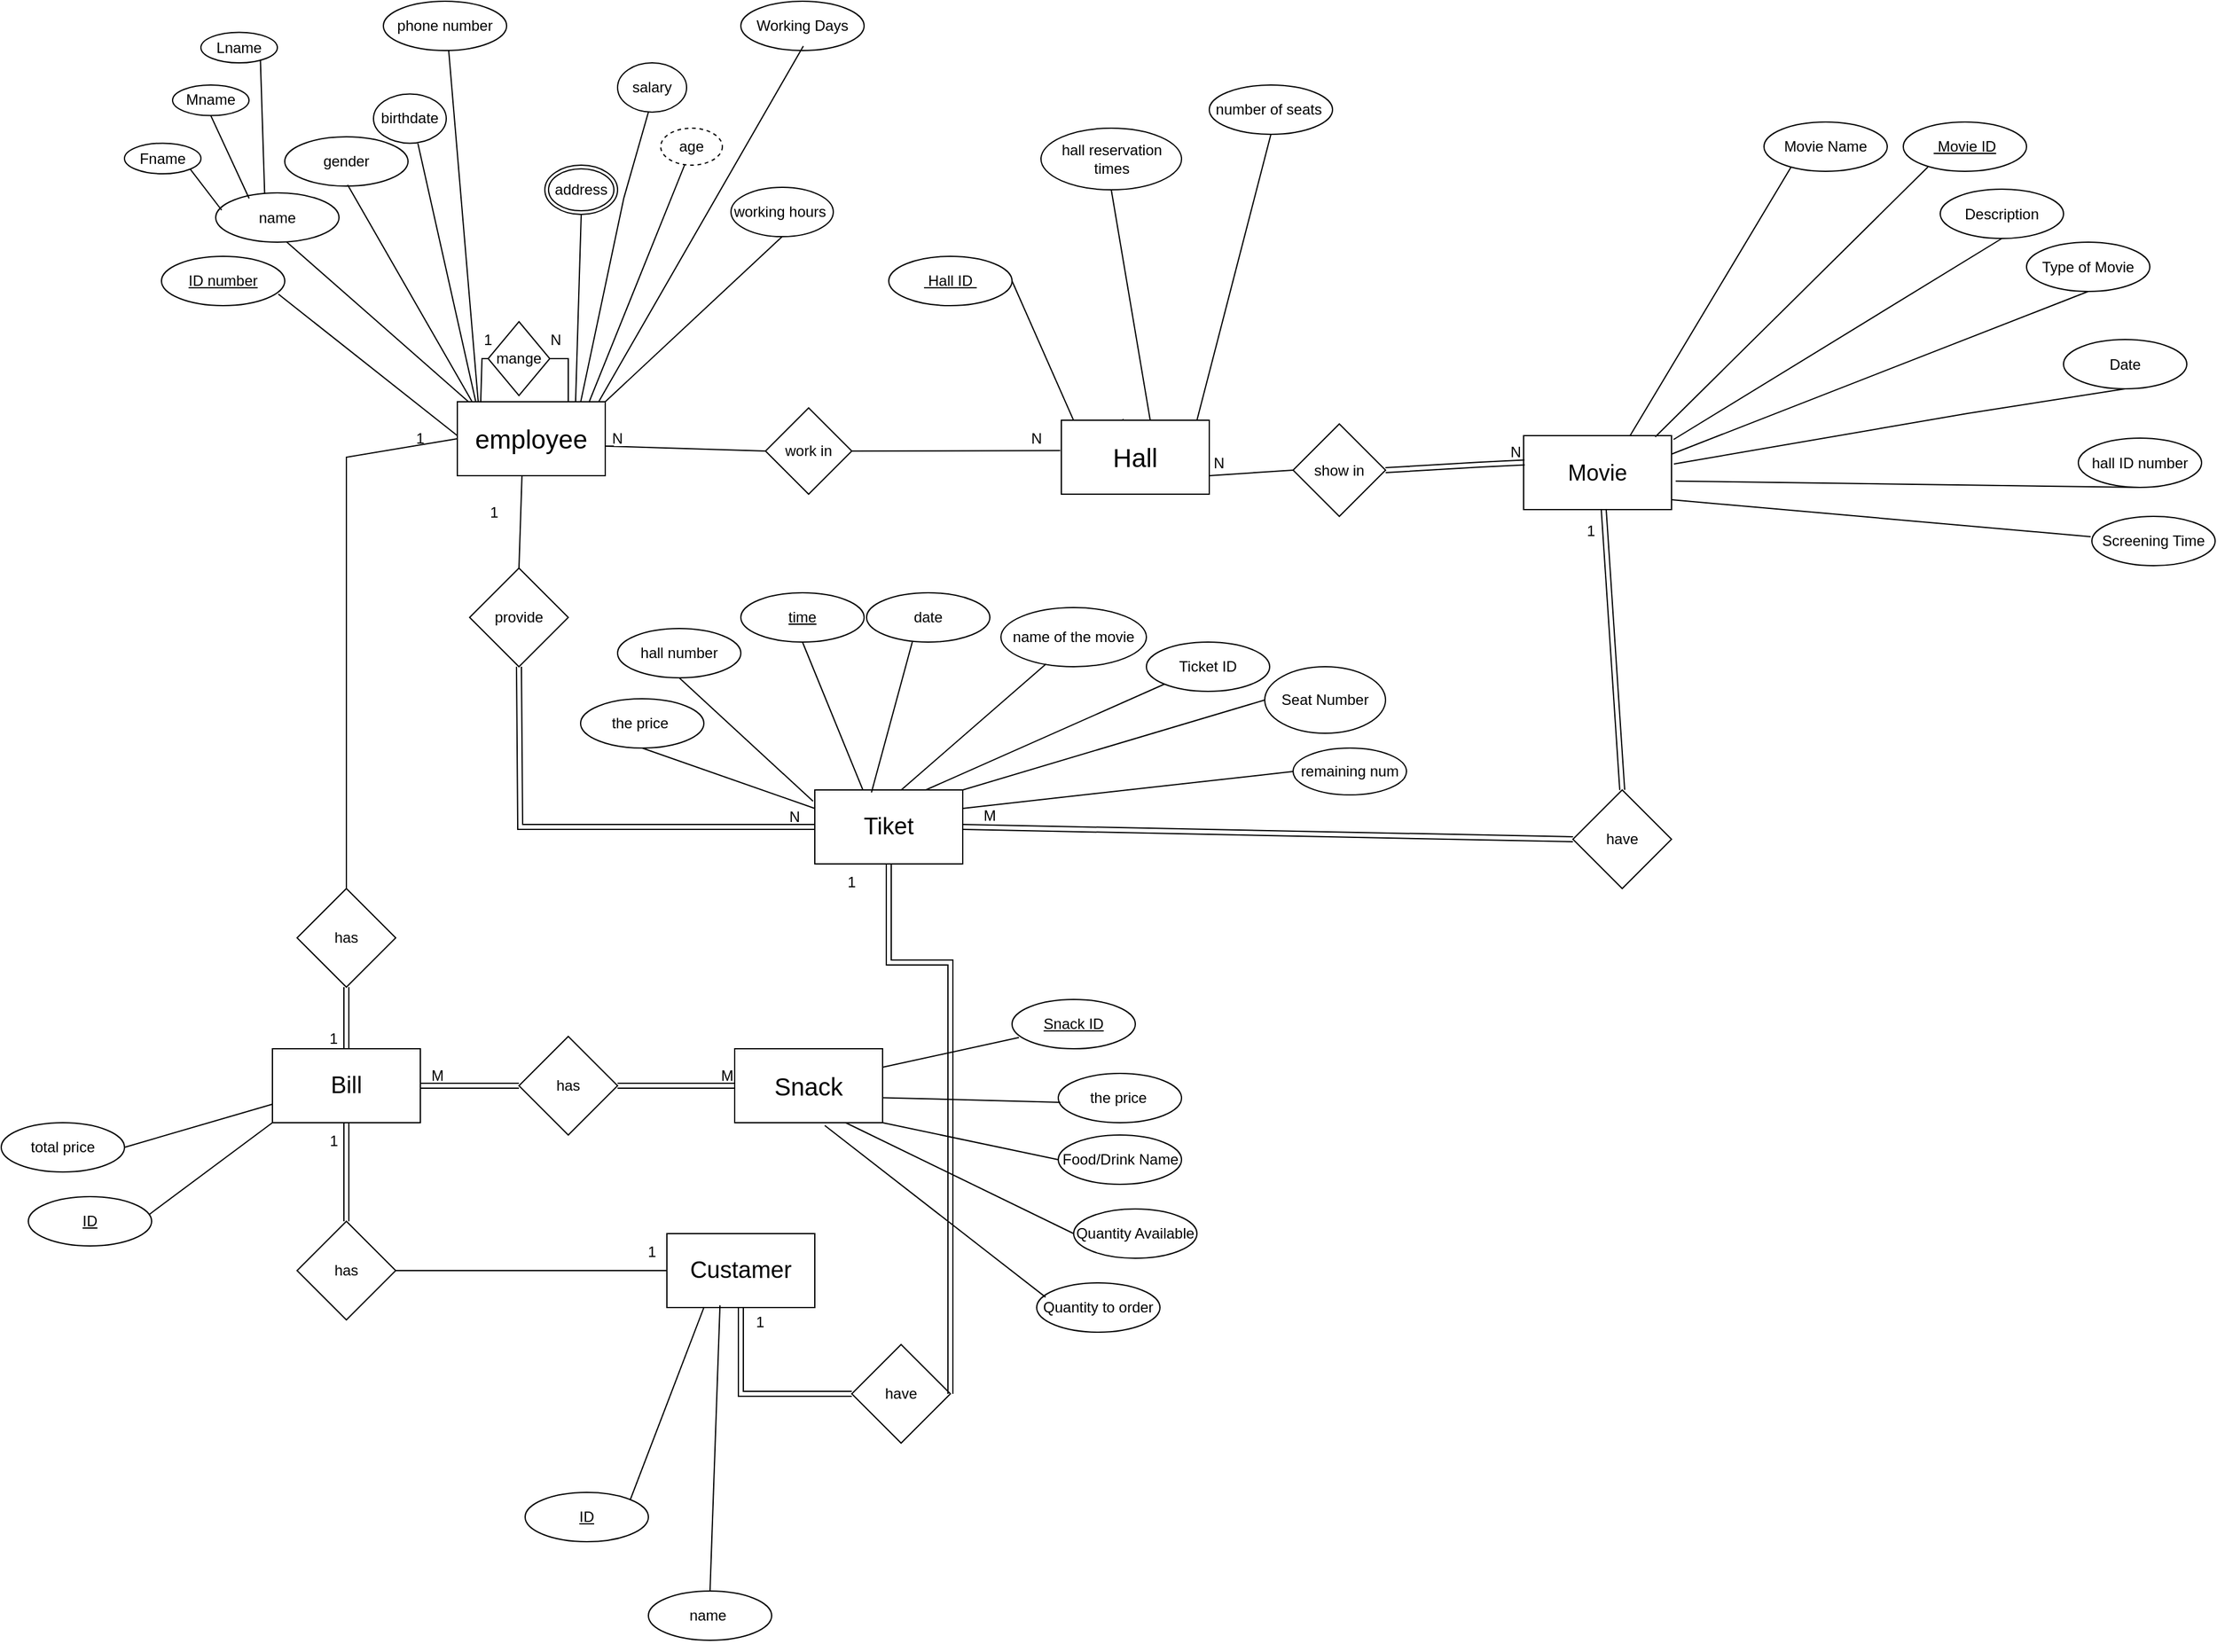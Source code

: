 <mxfile version="22.0.2" type="device">
  <diagram name="Page-1" id="v9x_MpV-WM9C7p4FaSG7">
    <mxGraphModel dx="1892" dy="2326" grid="1" gridSize="19" guides="1" tooltips="1" connect="1" arrows="1" fold="1" page="1" pageScale="1" pageWidth="850" pageHeight="1100" background="none" math="0" shadow="0">
      <root>
        <mxCell id="0" />
        <mxCell id="1" parent="0" />
        <mxCell id="gc7W7rfbWAbGyrdPeQ7P-2" value="employee" style="rounded=0;whiteSpace=wrap;html=1;fontStyle=0;fontSize=21;fontFamily=Helvetica;labelBackgroundColor=none;" parent="1" vertex="1">
          <mxGeometry x="120" y="215" width="120" height="60" as="geometry" />
        </mxCell>
        <mxCell id="gc7W7rfbWAbGyrdPeQ7P-4" value="&lt;font style=&quot;font-size: 19px;&quot;&gt;Tiket&lt;/font&gt;" style="rounded=0;whiteSpace=wrap;html=1;labelBackgroundColor=none;" parent="1" vertex="1">
          <mxGeometry x="410" y="530" width="120" height="60" as="geometry" />
        </mxCell>
        <mxCell id="gc7W7rfbWAbGyrdPeQ7P-5" value="Movie" style="rounded=0;whiteSpace=wrap;html=1;fontSize=18;labelBackgroundColor=none;" parent="1" vertex="1">
          <mxGeometry x="985" y="242.5" width="120" height="60" as="geometry" />
        </mxCell>
        <mxCell id="gc7W7rfbWAbGyrdPeQ7P-7" value="Bill" style="rounded=0;whiteSpace=wrap;html=1;fontSize=19;labelBackgroundColor=none;" parent="1" vertex="1">
          <mxGeometry x="-30" y="740" width="120" height="60" as="geometry" />
        </mxCell>
        <mxCell id="gc7W7rfbWAbGyrdPeQ7P-8" value="Snack" style="rounded=0;whiteSpace=wrap;html=1;fontSize=20;labelBackgroundColor=none;" parent="1" vertex="1">
          <mxGeometry x="345" y="740" width="120" height="60" as="geometry" />
        </mxCell>
        <mxCell id="gc7W7rfbWAbGyrdPeQ7P-9" value="Custamer" style="rounded=0;whiteSpace=wrap;html=1;fontSize=19;labelBackgroundColor=none;" parent="1" vertex="1">
          <mxGeometry x="290" y="890" width="120" height="60" as="geometry" />
        </mxCell>
        <mxCell id="gc7W7rfbWAbGyrdPeQ7P-10" value="mange" style="rhombus;whiteSpace=wrap;html=1;rounded=0;labelBackgroundColor=none;" parent="1" vertex="1">
          <mxGeometry x="145" y="150" width="50" height="60" as="geometry" />
        </mxCell>
        <mxCell id="gc7W7rfbWAbGyrdPeQ7P-11" value="work in" style="rhombus;whiteSpace=wrap;html=1;rounded=0;labelBackgroundColor=none;" parent="1" vertex="1">
          <mxGeometry x="370" y="220" width="70" height="70" as="geometry" />
        </mxCell>
        <mxCell id="gc7W7rfbWAbGyrdPeQ7P-12" value="show in" style="rhombus;whiteSpace=wrap;html=1;rounded=0;labelBackgroundColor=none;" parent="1" vertex="1">
          <mxGeometry x="798" y="233" width="75" height="75" as="geometry" />
        </mxCell>
        <mxCell id="gc7W7rfbWAbGyrdPeQ7P-13" value="have" style="rhombus;whiteSpace=wrap;html=1;rounded=0;labelBackgroundColor=none;" parent="1" vertex="1">
          <mxGeometry x="1025" y="530" width="80" height="80" as="geometry" />
        </mxCell>
        <mxCell id="gc7W7rfbWAbGyrdPeQ7P-14" value="has" style="rhombus;whiteSpace=wrap;html=1;rounded=0;labelBackgroundColor=none;" parent="1" vertex="1">
          <mxGeometry x="-10" y="610" width="80" height="80" as="geometry" />
        </mxCell>
        <mxCell id="gc7W7rfbWAbGyrdPeQ7P-15" value="provide" style="rhombus;whiteSpace=wrap;html=1;rounded=0;labelBackgroundColor=none;" parent="1" vertex="1">
          <mxGeometry x="130" y="350" width="80" height="80" as="geometry" />
        </mxCell>
        <mxCell id="gc7W7rfbWAbGyrdPeQ7P-16" value="has" style="rhombus;whiteSpace=wrap;html=1;rounded=0;labelBackgroundColor=none;" parent="1" vertex="1">
          <mxGeometry x="-10" y="880" width="80" height="80" as="geometry" />
        </mxCell>
        <mxCell id="gc7W7rfbWAbGyrdPeQ7P-17" value="has" style="rhombus;whiteSpace=wrap;html=1;rounded=0;labelBackgroundColor=none;" parent="1" vertex="1">
          <mxGeometry x="170" y="730" width="80" height="80" as="geometry" />
        </mxCell>
        <mxCell id="gc7W7rfbWAbGyrdPeQ7P-18" value="have" style="rhombus;whiteSpace=wrap;html=1;rounded=0;labelBackgroundColor=none;" parent="1" vertex="1">
          <mxGeometry x="440" y="980" width="80" height="80" as="geometry" />
        </mxCell>
        <mxCell id="gc7W7rfbWAbGyrdPeQ7P-29" value="" style="endArrow=none;html=1;rounded=0;entryX=-0.007;entryY=0.41;entryDx=0;entryDy=0;entryPerimeter=0;labelBackgroundColor=none;fontColor=default;exitX=1;exitY=0.5;exitDx=0;exitDy=0;" parent="1" source="gc7W7rfbWAbGyrdPeQ7P-11" target="gc7W7rfbWAbGyrdPeQ7P-3" edge="1">
          <mxGeometry relative="1" as="geometry">
            <mxPoint x="440" y="254.85" as="sourcePoint" />
            <mxPoint x="600" y="254.85" as="targetPoint" />
          </mxGeometry>
        </mxCell>
        <mxCell id="gc7W7rfbWAbGyrdPeQ7P-37" value="" style="endArrow=none;html=1;rounded=0;exitX=0.5;exitY=0;exitDx=0;exitDy=0;entryX=0.437;entryY=1;entryDx=0;entryDy=0;labelBackgroundColor=none;fontColor=default;entryPerimeter=0;" parent="1" source="gc7W7rfbWAbGyrdPeQ7P-15" target="gc7W7rfbWAbGyrdPeQ7P-2" edge="1">
          <mxGeometry relative="1" as="geometry">
            <mxPoint x="80" y="320" as="sourcePoint" />
            <mxPoint x="240" y="320" as="targetPoint" />
          </mxGeometry>
        </mxCell>
        <mxCell id="gc7W7rfbWAbGyrdPeQ7P-38" value="" style="endArrow=none;html=1;rounded=0;entryX=0.158;entryY=0.01;entryDx=0;entryDy=0;exitX=0;exitY=0.5;exitDx=0;exitDy=0;labelBackgroundColor=none;fontColor=default;entryPerimeter=0;" parent="1" source="gc7W7rfbWAbGyrdPeQ7P-10" target="gc7W7rfbWAbGyrdPeQ7P-2" edge="1">
          <mxGeometry relative="1" as="geometry">
            <mxPoint x="110" y="150" as="sourcePoint" />
            <mxPoint x="270" y="150" as="targetPoint" />
            <Array as="points">
              <mxPoint x="140" y="180" />
            </Array>
          </mxGeometry>
        </mxCell>
        <mxCell id="gc7W7rfbWAbGyrdPeQ7P-39" value="" style="endArrow=none;html=1;rounded=0;entryX=0.75;entryY=0;entryDx=0;entryDy=0;exitX=1;exitY=0.5;exitDx=0;exitDy=0;labelBackgroundColor=none;fontColor=default;" parent="1" source="gc7W7rfbWAbGyrdPeQ7P-10" target="gc7W7rfbWAbGyrdPeQ7P-2" edge="1">
          <mxGeometry relative="1" as="geometry">
            <mxPoint x="230" y="170" as="sourcePoint" />
            <mxPoint x="195" y="220" as="targetPoint" />
            <Array as="points">
              <mxPoint x="210" y="180" />
            </Array>
          </mxGeometry>
        </mxCell>
        <mxCell id="gc7W7rfbWAbGyrdPeQ7P-43" value="" style="endArrow=none;html=1;rounded=0;entryX=0;entryY=0.5;entryDx=0;entryDy=0;exitX=1;exitY=0.5;exitDx=0;exitDy=0;labelBackgroundColor=none;fontColor=default;" parent="1" source="gc7W7rfbWAbGyrdPeQ7P-16" target="gc7W7rfbWAbGyrdPeQ7P-9" edge="1">
          <mxGeometry relative="1" as="geometry">
            <mxPoint x="90" y="919.41" as="sourcePoint" />
            <mxPoint x="250" y="919.41" as="targetPoint" />
          </mxGeometry>
        </mxCell>
        <mxCell id="gc7W7rfbWAbGyrdPeQ7P-46" value="" style="endArrow=none;html=1;rounded=0;exitX=0.5;exitY=0;exitDx=0;exitDy=0;entryX=0;entryY=0.5;entryDx=0;entryDy=0;labelBackgroundColor=none;fontColor=default;" parent="1" source="gc7W7rfbWAbGyrdPeQ7P-14" target="gc7W7rfbWAbGyrdPeQ7P-2" edge="1">
          <mxGeometry relative="1" as="geometry">
            <mxPoint x="-60" y="490" as="sourcePoint" />
            <mxPoint x="30" y="250" as="targetPoint" />
            <Array as="points">
              <mxPoint x="30" y="260" />
            </Array>
          </mxGeometry>
        </mxCell>
        <mxCell id="gc7W7rfbWAbGyrdPeQ7P-50" value="" style="endArrow=none;html=1;rounded=0;entryX=0;entryY=0.5;entryDx=0;entryDy=0;labelBackgroundColor=none;fontColor=default;" parent="1" target="gc7W7rfbWAbGyrdPeQ7P-11" edge="1">
          <mxGeometry relative="1" as="geometry">
            <mxPoint x="247" y="251" as="sourcePoint" />
            <mxPoint x="370.0" y="259" as="targetPoint" />
            <Array as="points">
              <mxPoint x="240" y="251" />
            </Array>
          </mxGeometry>
        </mxCell>
        <mxCell id="gc7W7rfbWAbGyrdPeQ7P-51" value="" style="shape=link;html=1;rounded=0;entryX=0;entryY=0.5;entryDx=0;entryDy=0;exitX=0.5;exitY=1;exitDx=0;exitDy=0;labelBackgroundColor=none;fontColor=default;" parent="1" source="gc7W7rfbWAbGyrdPeQ7P-15" target="gc7W7rfbWAbGyrdPeQ7P-4" edge="1">
          <mxGeometry relative="1" as="geometry">
            <mxPoint x="90" y="480" as="sourcePoint" />
            <mxPoint x="250" y="480" as="targetPoint" />
            <Array as="points">
              <mxPoint x="171" y="560" />
            </Array>
          </mxGeometry>
        </mxCell>
        <mxCell id="gc7W7rfbWAbGyrdPeQ7P-52" value="N" style="resizable=0;html=1;whiteSpace=wrap;align=right;verticalAlign=bottom;labelBackgroundColor=none;" parent="gc7W7rfbWAbGyrdPeQ7P-51" connectable="0" vertex="1">
          <mxGeometry x="1" relative="1" as="geometry">
            <mxPoint x="-10" as="offset" />
          </mxGeometry>
        </mxCell>
        <mxCell id="gc7W7rfbWAbGyrdPeQ7P-53" value="" style="shape=link;html=1;rounded=0;exitX=1;exitY=0.5;exitDx=0;exitDy=0;entryX=0;entryY=0.5;entryDx=0;entryDy=0;labelBackgroundColor=none;fontColor=default;" parent="1" source="gc7W7rfbWAbGyrdPeQ7P-4" target="gc7W7rfbWAbGyrdPeQ7P-13" edge="1">
          <mxGeometry relative="1" as="geometry">
            <mxPoint x="230" y="550" as="sourcePoint" />
            <mxPoint x="390" y="550" as="targetPoint" />
          </mxGeometry>
        </mxCell>
        <mxCell id="gc7W7rfbWAbGyrdPeQ7P-54" value="M" style="resizable=0;html=1;whiteSpace=wrap;align=right;verticalAlign=bottom;labelBackgroundColor=none;" parent="gc7W7rfbWAbGyrdPeQ7P-53" connectable="0" vertex="1">
          <mxGeometry x="1" relative="1" as="geometry">
            <mxPoint x="-466" y="-10" as="offset" />
          </mxGeometry>
        </mxCell>
        <mxCell id="gc7W7rfbWAbGyrdPeQ7P-55" value="" style="shape=link;html=1;rounded=0;entryX=0.5;entryY=1;entryDx=0;entryDy=0;exitX=0.5;exitY=0;exitDx=0;exitDy=0;labelBackgroundColor=none;fontColor=default;" parent="1" source="gc7W7rfbWAbGyrdPeQ7P-13" edge="1">
          <mxGeometry relative="1" as="geometry">
            <mxPoint x="1070" y="530" as="sourcePoint" />
            <mxPoint x="1050" y="302.5" as="targetPoint" />
          </mxGeometry>
        </mxCell>
        <mxCell id="gc7W7rfbWAbGyrdPeQ7P-56" value="1" style="resizable=0;html=1;whiteSpace=wrap;align=right;verticalAlign=bottom;labelBackgroundColor=none;" parent="gc7W7rfbWAbGyrdPeQ7P-55" connectable="0" vertex="1">
          <mxGeometry x="1" relative="1" as="geometry">
            <mxPoint x="-5" y="26" as="offset" />
          </mxGeometry>
        </mxCell>
        <mxCell id="gc7W7rfbWAbGyrdPeQ7P-57" value="" style="shape=link;html=1;rounded=0;exitX=1;exitY=0.5;exitDx=0;exitDy=0;entryX=0.007;entryY=0.363;entryDx=0;entryDy=0;labelBackgroundColor=none;fontColor=default;entryPerimeter=0;" parent="1" source="gc7W7rfbWAbGyrdPeQ7P-12" target="gc7W7rfbWAbGyrdPeQ7P-5" edge="1">
          <mxGeometry relative="1" as="geometry">
            <mxPoint x="795" y="264.5" as="sourcePoint" />
            <mxPoint x="955" y="264.5" as="targetPoint" />
            <Array as="points">
              <mxPoint x="950" y="266" />
            </Array>
          </mxGeometry>
        </mxCell>
        <mxCell id="gc7W7rfbWAbGyrdPeQ7P-58" value="N" style="resizable=0;html=1;whiteSpace=wrap;align=right;verticalAlign=bottom;labelBackgroundColor=none;" parent="gc7W7rfbWAbGyrdPeQ7P-57" connectable="0" vertex="1">
          <mxGeometry x="1" relative="1" as="geometry">
            <mxPoint x="-1" as="offset" />
          </mxGeometry>
        </mxCell>
        <mxCell id="gc7W7rfbWAbGyrdPeQ7P-59" value="" style="shape=link;html=1;rounded=0;exitX=1;exitY=0.5;exitDx=0;exitDy=0;entryX=0.5;entryY=1;entryDx=0;entryDy=0;labelBackgroundColor=none;fontColor=default;" parent="1" source="gc7W7rfbWAbGyrdPeQ7P-18" target="gc7W7rfbWAbGyrdPeQ7P-4" edge="1">
          <mxGeometry relative="1" as="geometry">
            <mxPoint x="547.5" y="750" as="sourcePoint" />
            <mxPoint x="707.5" y="750" as="targetPoint" />
            <Array as="points">
              <mxPoint x="520" y="670" />
              <mxPoint x="470" y="670" />
            </Array>
          </mxGeometry>
        </mxCell>
        <mxCell id="gc7W7rfbWAbGyrdPeQ7P-61" value="" style="shape=link;html=1;rounded=0;entryX=0;entryY=0.5;entryDx=0;entryDy=0;exitX=0.5;exitY=1;exitDx=0;exitDy=0;labelBackgroundColor=none;fontColor=default;" parent="1" source="gc7W7rfbWAbGyrdPeQ7P-9" target="gc7W7rfbWAbGyrdPeQ7P-18" edge="1">
          <mxGeometry relative="1" as="geometry">
            <mxPoint x="280" y="1030" as="sourcePoint" />
            <mxPoint x="440" y="1030" as="targetPoint" />
            <Array as="points">
              <mxPoint x="350" y="1020" />
            </Array>
          </mxGeometry>
        </mxCell>
        <mxCell id="gc7W7rfbWAbGyrdPeQ7P-62" value="1" style="resizable=0;html=1;whiteSpace=wrap;align=right;verticalAlign=bottom;labelBackgroundColor=none;" parent="gc7W7rfbWAbGyrdPeQ7P-61" connectable="0" vertex="1">
          <mxGeometry x="1" relative="1" as="geometry">
            <mxPoint x="-70" y="-50" as="offset" />
          </mxGeometry>
        </mxCell>
        <mxCell id="gc7W7rfbWAbGyrdPeQ7P-63" value="" style="shape=link;html=1;rounded=0;exitX=0.5;exitY=0;exitDx=0;exitDy=0;entryX=0.5;entryY=1;entryDx=0;entryDy=0;labelBackgroundColor=none;fontColor=default;" parent="1" source="gc7W7rfbWAbGyrdPeQ7P-16" target="gc7W7rfbWAbGyrdPeQ7P-7" edge="1">
          <mxGeometry relative="1" as="geometry">
            <mxPoint x="-50" y="840" as="sourcePoint" />
            <mxPoint x="110" y="840" as="targetPoint" />
          </mxGeometry>
        </mxCell>
        <mxCell id="gc7W7rfbWAbGyrdPeQ7P-69" value="" style="shape=link;html=1;rounded=0;entryX=0.5;entryY=0;entryDx=0;entryDy=0;exitX=0.5;exitY=1;exitDx=0;exitDy=0;labelBackgroundColor=none;fontColor=default;" parent="1" source="gc7W7rfbWAbGyrdPeQ7P-14" target="gc7W7rfbWAbGyrdPeQ7P-7" edge="1">
          <mxGeometry relative="1" as="geometry">
            <mxPoint x="-170" y="740" as="sourcePoint" />
            <mxPoint x="-10" y="740" as="targetPoint" />
          </mxGeometry>
        </mxCell>
        <mxCell id="gc7W7rfbWAbGyrdPeQ7P-70" value="1" style="resizable=0;html=1;whiteSpace=wrap;align=right;verticalAlign=bottom;labelBackgroundColor=none;" parent="gc7W7rfbWAbGyrdPeQ7P-69" connectable="0" vertex="1">
          <mxGeometry x="1" relative="1" as="geometry">
            <mxPoint x="-6" as="offset" />
          </mxGeometry>
        </mxCell>
        <mxCell id="gc7W7rfbWAbGyrdPeQ7P-71" value="" style="shape=link;html=1;rounded=0;entryX=0;entryY=0.5;entryDx=0;entryDy=0;exitX=1;exitY=0.5;exitDx=0;exitDy=0;labelBackgroundColor=none;fontColor=default;" parent="1" source="gc7W7rfbWAbGyrdPeQ7P-17" target="gc7W7rfbWAbGyrdPeQ7P-8" edge="1">
          <mxGeometry relative="1" as="geometry">
            <mxPoint x="185" y="769.5" as="sourcePoint" />
            <mxPoint x="345" y="769.5" as="targetPoint" />
          </mxGeometry>
        </mxCell>
        <mxCell id="gc7W7rfbWAbGyrdPeQ7P-72" value="M" style="resizable=0;html=1;whiteSpace=wrap;align=right;verticalAlign=bottom;labelBackgroundColor=none;" parent="gc7W7rfbWAbGyrdPeQ7P-71" connectable="0" vertex="1">
          <mxGeometry x="1" relative="1" as="geometry" />
        </mxCell>
        <mxCell id="gc7W7rfbWAbGyrdPeQ7P-73" value="" style="shape=link;html=1;rounded=0;exitX=1;exitY=0.5;exitDx=0;exitDy=0;entryX=0;entryY=0.5;entryDx=0;entryDy=0;labelBackgroundColor=none;fontColor=default;" parent="1" source="gc7W7rfbWAbGyrdPeQ7P-7" target="gc7W7rfbWAbGyrdPeQ7P-17" edge="1">
          <mxGeometry relative="1" as="geometry">
            <mxPoint x="50" y="790.5" as="sourcePoint" />
            <mxPoint x="210" y="790" as="targetPoint" />
          </mxGeometry>
        </mxCell>
        <mxCell id="gc7W7rfbWAbGyrdPeQ7P-74" value="M" style="resizable=0;html=1;whiteSpace=wrap;align=right;verticalAlign=bottom;labelBackgroundColor=none;" parent="gc7W7rfbWAbGyrdPeQ7P-73" connectable="0" vertex="1">
          <mxGeometry x="1" relative="1" as="geometry">
            <mxPoint x="-60" as="offset" />
          </mxGeometry>
        </mxCell>
        <mxCell id="gc7W7rfbWAbGyrdPeQ7P-75" value="1" style="text;html=1;strokeColor=none;fillColor=none;align=center;verticalAlign=middle;whiteSpace=wrap;rounded=0;labelBackgroundColor=none;" parent="1" vertex="1">
          <mxGeometry x="115" y="150" width="60" height="30" as="geometry" />
        </mxCell>
        <mxCell id="gc7W7rfbWAbGyrdPeQ7P-76" value="N" style="text;html=1;strokeColor=none;fillColor=none;align=center;verticalAlign=middle;whiteSpace=wrap;rounded=0;labelBackgroundColor=none;" parent="1" vertex="1">
          <mxGeometry x="170" y="150" width="60" height="30" as="geometry" />
        </mxCell>
        <mxCell id="gc7W7rfbWAbGyrdPeQ7P-78" value="N" style="text;html=1;strokeColor=none;fillColor=none;align=center;verticalAlign=middle;whiteSpace=wrap;rounded=0;labelBackgroundColor=none;" parent="1" vertex="1">
          <mxGeometry x="220" y="230" width="60" height="30" as="geometry" />
        </mxCell>
        <mxCell id="gc7W7rfbWAbGyrdPeQ7P-80" value="N" style="text;html=1;strokeColor=none;fillColor=none;align=center;verticalAlign=middle;whiteSpace=wrap;rounded=0;labelBackgroundColor=none;" parent="1" vertex="1">
          <mxGeometry x="560" y="230" width="60" height="30" as="geometry" />
        </mxCell>
        <mxCell id="gc7W7rfbWAbGyrdPeQ7P-82" value="N" style="text;html=1;strokeColor=none;fillColor=none;align=center;verticalAlign=middle;whiteSpace=wrap;rounded=0;labelBackgroundColor=none;" parent="1" vertex="1">
          <mxGeometry x="707.5" y="249.5" width="60" height="30" as="geometry" />
        </mxCell>
        <mxCell id="gc7W7rfbWAbGyrdPeQ7P-84" value="1" style="text;html=1;strokeColor=none;fillColor=none;align=center;verticalAlign=middle;whiteSpace=wrap;rounded=0;labelBackgroundColor=none;" parent="1" vertex="1">
          <mxGeometry x="120" y="290" width="60" height="30" as="geometry" />
        </mxCell>
        <mxCell id="gc7W7rfbWAbGyrdPeQ7P-85" value="1" style="text;html=1;strokeColor=none;fillColor=none;align=center;verticalAlign=middle;whiteSpace=wrap;rounded=0;labelBackgroundColor=none;" parent="1" vertex="1">
          <mxGeometry x="410" y="590" width="60" height="30" as="geometry" />
        </mxCell>
        <mxCell id="gc7W7rfbWAbGyrdPeQ7P-86" value="1" style="text;html=1;strokeColor=none;fillColor=none;align=center;verticalAlign=middle;whiteSpace=wrap;rounded=0;labelBackgroundColor=none;" parent="1" vertex="1">
          <mxGeometry x="60" y="230" width="60" height="30" as="geometry" />
        </mxCell>
        <mxCell id="gc7W7rfbWAbGyrdPeQ7P-87" value="1" style="text;html=1;strokeColor=none;fillColor=none;align=center;verticalAlign=middle;whiteSpace=wrap;rounded=0;labelBackgroundColor=none;" parent="1" vertex="1">
          <mxGeometry x="-10" y="800" width="60" height="30" as="geometry" />
        </mxCell>
        <mxCell id="gc7W7rfbWAbGyrdPeQ7P-88" value="1" style="text;html=1;strokeColor=none;fillColor=none;align=center;verticalAlign=middle;whiteSpace=wrap;rounded=0;labelBackgroundColor=none;" parent="1" vertex="1">
          <mxGeometry x="248" y="890" width="60" height="30" as="geometry" />
        </mxCell>
        <mxCell id="gc7W7rfbWAbGyrdPeQ7P-95" value="number of seats&amp;nbsp;" style="ellipse;whiteSpace=wrap;html=1;align=center;labelBackgroundColor=none;" parent="1" vertex="1">
          <mxGeometry x="730" y="-42" width="100" height="40" as="geometry" />
        </mxCell>
        <mxCell id="gc7W7rfbWAbGyrdPeQ7P-96" value="" style="endArrow=none;html=1;exitX=0.5;exitY=1;exitDx=0;exitDy=0;entryX=0.4;entryY=-0.025;entryDx=0;entryDy=0;entryPerimeter=0;rounded=0;labelBackgroundColor=none;fontColor=default;" parent="1" source="gc7W7rfbWAbGyrdPeQ7P-3" edge="1">
          <mxGeometry relative="1" as="geometry">
            <mxPoint x="481" y="186" as="sourcePoint" />
            <mxPoint x="660" y="229.0" as="targetPoint" />
          </mxGeometry>
        </mxCell>
        <mxCell id="gc7W7rfbWAbGyrdPeQ7P-97" value="hall reservation times" style="ellipse;whiteSpace=wrap;html=1;align=center;labelBackgroundColor=none;" parent="1" vertex="1">
          <mxGeometry x="593.5" y="-7" width="114" height="50" as="geometry" />
        </mxCell>
        <mxCell id="gc7W7rfbWAbGyrdPeQ7P-98" value="" style="endArrow=none;html=1;entryX=0.604;entryY=0.038;entryDx=0;entryDy=0;exitX=0.5;exitY=1;exitDx=0;exitDy=0;rounded=0;entryPerimeter=0;labelBackgroundColor=none;fontColor=default;" parent="1" source="gc7W7rfbWAbGyrdPeQ7P-97" target="gc7W7rfbWAbGyrdPeQ7P-3" edge="1">
          <mxGeometry relative="1" as="geometry">
            <mxPoint x="396" y="243" as="sourcePoint" />
            <mxPoint x="645" y="230" as="targetPoint" />
          </mxGeometry>
        </mxCell>
        <mxCell id="gc7W7rfbWAbGyrdPeQ7P-103" value="&amp;nbsp;Hall ID&amp;nbsp;" style="ellipse;whiteSpace=wrap;html=1;align=center;fontStyle=4;labelBackgroundColor=none;" parent="1" vertex="1">
          <mxGeometry x="470" y="97" width="100" height="40" as="geometry" />
        </mxCell>
        <mxCell id="gc7W7rfbWAbGyrdPeQ7P-104" value="" style="endArrow=none;html=1;exitX=1;exitY=0.5;exitDx=0;exitDy=0;rounded=0;entryX=0.083;entryY=0.003;entryDx=0;entryDy=0;entryPerimeter=0;labelBackgroundColor=none;fontColor=default;" parent="1" source="gc7W7rfbWAbGyrdPeQ7P-103" target="gc7W7rfbWAbGyrdPeQ7P-3" edge="1">
          <mxGeometry relative="1" as="geometry">
            <mxPoint x="526" y="13.0" as="sourcePoint" />
            <mxPoint x="620" y="250" as="targetPoint" />
          </mxGeometry>
        </mxCell>
        <mxCell id="gc7W7rfbWAbGyrdPeQ7P-105" value="" style="endArrow=none;html=1;exitX=0.5;exitY=1;exitDx=0;exitDy=0;rounded=0;labelBackgroundColor=none;fontColor=default;" parent="1" source="gc7W7rfbWAbGyrdPeQ7P-95" edge="1">
          <mxGeometry relative="1" as="geometry">
            <mxPoint x="644" y="8" as="sourcePoint" />
            <mxPoint x="720" y="230" as="targetPoint" />
          </mxGeometry>
        </mxCell>
        <mxCell id="gc7W7rfbWAbGyrdPeQ7P-3" value="Hall" style="rounded=0;whiteSpace=wrap;html=1;fontSize=21;labelBackgroundColor=none;" parent="1" vertex="1">
          <mxGeometry x="610" y="230" width="120" height="60" as="geometry" />
        </mxCell>
        <mxCell id="gc7W7rfbWAbGyrdPeQ7P-107" value="birthdate" style="ellipse;whiteSpace=wrap;html=1;align=center;labelBackgroundColor=none;" parent="1" vertex="1">
          <mxGeometry x="52" y="-34.8" width="59" height="40" as="geometry" />
        </mxCell>
        <mxCell id="gc7W7rfbWAbGyrdPeQ7P-108" value="" style="endArrow=none;html=1;entryX=0.474;entryY=-0.023;entryDx=0;entryDy=0;exitX=0.61;exitY=1.003;exitDx=0;exitDy=0;rounded=0;entryPerimeter=0;labelBackgroundColor=none;fontColor=default;exitPerimeter=0;" parent="1" source="gc7W7rfbWAbGyrdPeQ7P-107" edge="1">
          <mxGeometry relative="1" as="geometry">
            <mxPoint x="103" y="-1" as="sourcePoint" />
            <mxPoint x="134.88" y="214.62" as="targetPoint" />
          </mxGeometry>
        </mxCell>
        <mxCell id="gc7W7rfbWAbGyrdPeQ7P-110" value="" style="endArrow=none;html=1;entryX=0.723;entryY=0.043;entryDx=0;entryDy=0;exitX=0.339;exitY=0.975;exitDx=0;exitDy=0;rounded=0;entryPerimeter=0;exitPerimeter=0;labelBackgroundColor=none;fontColor=default;" parent="1" edge="1">
          <mxGeometry relative="1" as="geometry">
            <mxPoint x="305.425" y="20.25" as="sourcePoint" />
            <mxPoint x="226.76" y="215.58" as="targetPoint" />
          </mxGeometry>
        </mxCell>
        <mxCell id="gc7W7rfbWAbGyrdPeQ7P-111" value="gender" style="ellipse;whiteSpace=wrap;html=1;align=center;labelBackgroundColor=none;" parent="1" vertex="1">
          <mxGeometry x="-20" width="100" height="40" as="geometry" />
        </mxCell>
        <mxCell id="gc7W7rfbWAbGyrdPeQ7P-112" value="" style="endArrow=none;html=1;exitX=0.5;exitY=1;exitDx=0;exitDy=0;entryX=0.351;entryY=-0.013;entryDx=0;entryDy=0;entryPerimeter=0;rounded=0;labelBackgroundColor=none;fontColor=default;" parent="1" edge="1">
          <mxGeometry relative="1" as="geometry">
            <mxPoint x="31" y="39" as="sourcePoint" />
            <mxPoint x="132.12" y="215.22" as="targetPoint" />
          </mxGeometry>
        </mxCell>
        <mxCell id="gc7W7rfbWAbGyrdPeQ7P-113" value="name" style="ellipse;whiteSpace=wrap;html=1;align=center;labelBackgroundColor=none;" parent="1" vertex="1">
          <mxGeometry x="-76" y="45.5" width="100" height="40" as="geometry" />
        </mxCell>
        <mxCell id="gc7W7rfbWAbGyrdPeQ7P-114" value="" style="endArrow=none;html=1;entryX=0.185;entryY=0.018;entryDx=0;entryDy=0;exitX=0.576;exitY=0.996;exitDx=0;exitDy=0;rounded=0;entryPerimeter=0;labelBackgroundColor=none;fontColor=default;exitPerimeter=0;" parent="1" source="gc7W7rfbWAbGyrdPeQ7P-113" edge="1">
          <mxGeometry relative="1" as="geometry">
            <mxPoint x="-12" y="89" as="sourcePoint" />
            <mxPoint x="129.2" y="215.08" as="targetPoint" />
          </mxGeometry>
        </mxCell>
        <mxCell id="gc7W7rfbWAbGyrdPeQ7P-115" value="salary" style="ellipse;whiteSpace=wrap;html=1;align=center;labelBackgroundColor=none;" parent="1" vertex="1">
          <mxGeometry x="250" y="-60" width="56" height="40" as="geometry" />
        </mxCell>
        <mxCell id="gc7W7rfbWAbGyrdPeQ7P-116" value="" style="endArrow=none;html=1;entryX=0.626;entryY=-0.001;entryDx=0;entryDy=0;exitX=0.5;exitY=1;exitDx=0;exitDy=0;entryPerimeter=0;rounded=0;labelBackgroundColor=none;fontColor=default;" parent="1" edge="1">
          <mxGeometry relative="1" as="geometry">
            <mxPoint x="275" y="-20" as="sourcePoint" />
            <mxPoint x="220.12" y="214.94" as="targetPoint" />
            <Array as="points">
              <mxPoint x="255" y="50" />
            </Array>
          </mxGeometry>
        </mxCell>
        <mxCell id="gc7W7rfbWAbGyrdPeQ7P-117" value="working hours&amp;nbsp;" style="ellipse;whiteSpace=wrap;html=1;align=center;labelBackgroundColor=none;" parent="1" vertex="1">
          <mxGeometry x="342" y="41" width="83" height="40" as="geometry" />
        </mxCell>
        <mxCell id="gc7W7rfbWAbGyrdPeQ7P-118" value="" style="endArrow=none;html=1;exitX=0.5;exitY=1;exitDx=0;exitDy=0;entryX=1;entryY=0;entryDx=0;entryDy=0;rounded=0;labelBackgroundColor=none;fontColor=default;" parent="1" source="gc7W7rfbWAbGyrdPeQ7P-117" target="gc7W7rfbWAbGyrdPeQ7P-2" edge="1">
          <mxGeometry relative="1" as="geometry">
            <mxPoint x="90" y="301" as="sourcePoint" />
            <mxPoint x="210.6" y="241.1" as="targetPoint" />
          </mxGeometry>
        </mxCell>
        <mxCell id="gc7W7rfbWAbGyrdPeQ7P-119" value="ID number" style="ellipse;whiteSpace=wrap;html=1;align=center;fontStyle=4;labelBackgroundColor=none;" parent="1" vertex="1">
          <mxGeometry x="-120" y="97" width="100" height="40" as="geometry" />
        </mxCell>
        <mxCell id="gc7W7rfbWAbGyrdPeQ7P-120" value="" style="endArrow=none;html=1;exitX=0.938;exitY=0.766;exitDx=0;exitDy=0;rounded=0;entryX=1;entryY=0.75;entryDx=0;entryDy=0;exitPerimeter=0;labelBackgroundColor=none;fontColor=default;" parent="1" edge="1">
          <mxGeometry relative="1" as="geometry">
            <mxPoint x="-25.2" y="127.64" as="sourcePoint" />
            <mxPoint x="120" y="242.5" as="targetPoint" />
          </mxGeometry>
        </mxCell>
        <mxCell id="gc7W7rfbWAbGyrdPeQ7P-123" value="" style="endArrow=none;html=1;entryX=0.718;entryY=0.007;entryDx=0;entryDy=0;exitX=0.5;exitY=1;exitDx=0;exitDy=0;rounded=0;entryPerimeter=0;labelBackgroundColor=none;fontColor=default;" parent="1" target="gc7W7rfbWAbGyrdPeQ7P-5" edge="1">
          <mxGeometry relative="1" as="geometry">
            <mxPoint x="1205" y="19.5" as="sourcePoint" />
            <mxPoint x="1065" y="244.5" as="targetPoint" />
          </mxGeometry>
        </mxCell>
        <mxCell id="gc7W7rfbWAbGyrdPeQ7P-124" value="Description" style="ellipse;whiteSpace=wrap;html=1;align=center;labelBackgroundColor=none;" parent="1" vertex="1">
          <mxGeometry x="1323" y="42.5" width="100" height="40" as="geometry" />
        </mxCell>
        <mxCell id="gc7W7rfbWAbGyrdPeQ7P-125" value="" style="endArrow=none;html=1;entryX=1.014;entryY=0.052;entryDx=0;entryDy=0;exitX=0.5;exitY=1;exitDx=0;exitDy=0;rounded=0;entryPerimeter=0;labelBackgroundColor=none;fontColor=default;" parent="1" source="gc7W7rfbWAbGyrdPeQ7P-124" target="gc7W7rfbWAbGyrdPeQ7P-5" edge="1">
          <mxGeometry relative="1" as="geometry">
            <mxPoint x="1258" y="260.5" as="sourcePoint" />
            <mxPoint x="1090" y="244.5" as="targetPoint" />
          </mxGeometry>
        </mxCell>
        <mxCell id="gc7W7rfbWAbGyrdPeQ7P-126" value="hall ID number" style="ellipse;whiteSpace=wrap;html=1;align=center;labelBackgroundColor=none;" parent="1" vertex="1">
          <mxGeometry x="1435" y="244.5" width="100" height="40" as="geometry" />
        </mxCell>
        <mxCell id="gc7W7rfbWAbGyrdPeQ7P-127" value="" style="endArrow=none;html=1;exitX=0.5;exitY=1;exitDx=0;exitDy=0;entryX=1.028;entryY=0.614;entryDx=0;entryDy=0;entryPerimeter=0;rounded=0;labelBackgroundColor=none;fontColor=default;" parent="1" source="gc7W7rfbWAbGyrdPeQ7P-126" target="gc7W7rfbWAbGyrdPeQ7P-5" edge="1">
          <mxGeometry relative="1" as="geometry">
            <mxPoint x="966" y="260.5" as="sourcePoint" />
            <mxPoint x="1055" y="243.4" as="targetPoint" />
          </mxGeometry>
        </mxCell>
        <mxCell id="gc7W7rfbWAbGyrdPeQ7P-128" value="Date" style="ellipse;whiteSpace=wrap;html=1;align=center;labelBackgroundColor=none;" parent="1" vertex="1">
          <mxGeometry x="1423" y="164.5" width="100" height="40" as="geometry" />
        </mxCell>
        <mxCell id="gc7W7rfbWAbGyrdPeQ7P-129" value="" style="endArrow=none;html=1;entryX=1.016;entryY=0.384;entryDx=0;entryDy=0;exitX=0.5;exitY=1;exitDx=0;exitDy=0;rounded=0;entryPerimeter=0;labelBackgroundColor=none;fontColor=default;" parent="1" source="gc7W7rfbWAbGyrdPeQ7P-128" target="gc7W7rfbWAbGyrdPeQ7P-5" edge="1">
          <mxGeometry relative="1" as="geometry">
            <mxPoint x="881" y="317.5" as="sourcePoint" />
            <mxPoint x="1040" y="244.5" as="targetPoint" />
            <Array as="points">
              <mxPoint x="1345" y="224.5" />
            </Array>
          </mxGeometry>
        </mxCell>
        <mxCell id="gc7W7rfbWAbGyrdPeQ7P-130" value="Movie Name" style="ellipse;whiteSpace=wrap;html=1;align=center;labelBackgroundColor=none;" parent="1" vertex="1">
          <mxGeometry x="1180" y="-12" width="100" height="40" as="geometry" />
        </mxCell>
        <mxCell id="gc7W7rfbWAbGyrdPeQ7P-131" value="" style="endArrow=none;html=1;exitX=0.5;exitY=1;exitDx=0;exitDy=0;rounded=0;entryX=0.89;entryY=0.017;entryDx=0;entryDy=0;entryPerimeter=0;labelBackgroundColor=none;fontColor=default;" parent="1" target="gc7W7rfbWAbGyrdPeQ7P-5" edge="1">
          <mxGeometry relative="1" as="geometry">
            <mxPoint x="1313" y="24.5" as="sourcePoint" />
            <mxPoint x="1087.545" y="244.5" as="targetPoint" />
          </mxGeometry>
        </mxCell>
        <mxCell id="gc7W7rfbWAbGyrdPeQ7P-132" value="Type of Movie" style="ellipse;whiteSpace=wrap;html=1;align=center;labelBackgroundColor=none;" parent="1" vertex="1">
          <mxGeometry x="1393" y="85.5" width="100" height="40" as="geometry" />
        </mxCell>
        <mxCell id="gc7W7rfbWAbGyrdPeQ7P-133" value="" style="endArrow=none;html=1;exitX=0.5;exitY=1;exitDx=0;exitDy=0;entryX=1;entryY=0.25;entryDx=0;entryDy=0;rounded=0;labelBackgroundColor=none;fontColor=default;" parent="1" source="gc7W7rfbWAbGyrdPeQ7P-132" target="gc7W7rfbWAbGyrdPeQ7P-5" edge="1">
          <mxGeometry relative="1" as="geometry">
            <mxPoint x="1158" y="345.5" as="sourcePoint" />
            <mxPoint x="1104.6" y="245.6" as="targetPoint" />
          </mxGeometry>
        </mxCell>
        <mxCell id="gc7W7rfbWAbGyrdPeQ7P-137" value="Ticket ID" style="ellipse;whiteSpace=wrap;html=1;align=center;labelBackgroundColor=none;" parent="1" vertex="1">
          <mxGeometry x="679" y="410" width="100" height="40" as="geometry" />
        </mxCell>
        <mxCell id="gc7W7rfbWAbGyrdPeQ7P-139" value="Seat Number" style="ellipse;whiteSpace=wrap;html=1;align=center;labelBackgroundColor=none;" parent="1" vertex="1">
          <mxGeometry x="775" y="430" width="98" height="54" as="geometry" />
        </mxCell>
        <mxCell id="gc7W7rfbWAbGyrdPeQ7P-141" value="name of the movie" style="ellipse;whiteSpace=wrap;html=1;align=center;labelBackgroundColor=none;" parent="1" vertex="1">
          <mxGeometry x="561" y="382" width="118" height="48" as="geometry" />
        </mxCell>
        <mxCell id="gc7W7rfbWAbGyrdPeQ7P-143" value="date" style="ellipse;whiteSpace=wrap;html=1;align=center;labelBackgroundColor=none;" parent="1" vertex="1">
          <mxGeometry x="452" y="370" width="100" height="40" as="geometry" />
        </mxCell>
        <mxCell id="gc7W7rfbWAbGyrdPeQ7P-145" value="hall number" style="ellipse;whiteSpace=wrap;html=1;align=center;labelBackgroundColor=none;" parent="1" vertex="1">
          <mxGeometry x="250" y="399" width="100" height="40" as="geometry" />
        </mxCell>
        <mxCell id="gc7W7rfbWAbGyrdPeQ7P-147" value="the price&amp;nbsp;" style="ellipse;whiteSpace=wrap;html=1;align=center;labelBackgroundColor=none;" parent="1" vertex="1">
          <mxGeometry x="220" y="456" width="100" height="40" as="geometry" />
        </mxCell>
        <mxCell id="gc7W7rfbWAbGyrdPeQ7P-149" value="time" style="ellipse;whiteSpace=wrap;html=1;align=center;fontStyle=4;labelBackgroundColor=none;" parent="1" vertex="1">
          <mxGeometry x="350" y="370" width="100" height="40" as="geometry" />
        </mxCell>
        <mxCell id="gc7W7rfbWAbGyrdPeQ7P-153" value="" style="endArrow=none;html=1;exitX=0.056;exitY=0.773;exitDx=0;exitDy=0;entryX=1;entryY=0.25;entryDx=0;entryDy=0;rounded=0;exitPerimeter=0;labelBackgroundColor=none;fontColor=default;" parent="1" source="gc7W7rfbWAbGyrdPeQ7P-205" target="gc7W7rfbWAbGyrdPeQ7P-8" edge="1">
          <mxGeometry relative="1" as="geometry">
            <mxPoint x="570.7" y="734.8" as="sourcePoint" />
            <mxPoint x="722" y="876" as="targetPoint" />
          </mxGeometry>
        </mxCell>
        <mxCell id="gc7W7rfbWAbGyrdPeQ7P-154" value="the price&amp;nbsp;" style="ellipse;whiteSpace=wrap;html=1;align=center;labelBackgroundColor=none;" parent="1" vertex="1">
          <mxGeometry x="607.5" y="760" width="100" height="40" as="geometry" />
        </mxCell>
        <mxCell id="gc7W7rfbWAbGyrdPeQ7P-155" value="" style="endArrow=none;html=1;exitX=0.017;exitY=0.586;exitDx=0;exitDy=0;rounded=0;entryX=1.002;entryY=0.662;entryDx=0;entryDy=0;entryPerimeter=0;exitPerimeter=0;labelBackgroundColor=none;fontColor=default;" parent="1" source="gc7W7rfbWAbGyrdPeQ7P-154" target="gc7W7rfbWAbGyrdPeQ7P-8" edge="1">
          <mxGeometry relative="1" as="geometry">
            <mxPoint x="558.4" y="1005" as="sourcePoint" />
            <mxPoint x="726.487" y="876" as="targetPoint" />
          </mxGeometry>
        </mxCell>
        <mxCell id="gc7W7rfbWAbGyrdPeQ7P-156" value="Food/Drink Name" style="ellipse;whiteSpace=wrap;html=1;align=center;labelBackgroundColor=none;" parent="1" vertex="1">
          <mxGeometry x="607.5" y="810" width="100" height="40" as="geometry" />
        </mxCell>
        <mxCell id="gc7W7rfbWAbGyrdPeQ7P-157" value="" style="endArrow=none;html=1;exitX=0;exitY=0.5;exitDx=0;exitDy=0;rounded=0;entryX=1;entryY=1;entryDx=0;entryDy=0;labelBackgroundColor=none;fontColor=default;" parent="1" source="gc7W7rfbWAbGyrdPeQ7P-156" target="gc7W7rfbWAbGyrdPeQ7P-8" edge="1">
          <mxGeometry relative="1" as="geometry">
            <mxPoint x="795" y="739" as="sourcePoint" />
            <mxPoint x="759" y="896" as="targetPoint" />
          </mxGeometry>
        </mxCell>
        <mxCell id="gc7W7rfbWAbGyrdPeQ7P-160" value="Quantity Available" style="ellipse;whiteSpace=wrap;html=1;align=center;labelBackgroundColor=none;" parent="1" vertex="1">
          <mxGeometry x="620" y="870" width="100" height="40" as="geometry" />
        </mxCell>
        <mxCell id="gc7W7rfbWAbGyrdPeQ7P-162" value="" style="endArrow=none;html=1;rounded=0;entryX=0;entryY=0.5;entryDx=0;entryDy=0;exitX=0.75;exitY=1;exitDx=0;exitDy=0;labelBackgroundColor=none;fontColor=default;" parent="1" source="gc7W7rfbWAbGyrdPeQ7P-8" target="gc7W7rfbWAbGyrdPeQ7P-160" edge="1">
          <mxGeometry width="50" height="50" relative="1" as="geometry">
            <mxPoint x="484" y="890" as="sourcePoint" />
            <mxPoint x="534" y="840" as="targetPoint" />
          </mxGeometry>
        </mxCell>
        <mxCell id="gc7W7rfbWAbGyrdPeQ7P-166" value="" style="endArrow=none;html=1;rounded=0;entryX=0.25;entryY=1;entryDx=0;entryDy=0;exitX=1;exitY=0;exitDx=0;exitDy=0;labelBackgroundColor=none;fontColor=default;" parent="1" source="gc7W7rfbWAbGyrdPeQ7P-189" target="gc7W7rfbWAbGyrdPeQ7P-9" edge="1">
          <mxGeometry relative="1" as="geometry">
            <mxPoint x="261.4" y="1083" as="sourcePoint" />
            <mxPoint x="175" y="1069" as="targetPoint" />
          </mxGeometry>
        </mxCell>
        <mxCell id="gc7W7rfbWAbGyrdPeQ7P-167" value="name&amp;nbsp;" style="ellipse;whiteSpace=wrap;html=1;align=center;labelBackgroundColor=none;" parent="1" vertex="1">
          <mxGeometry x="275" y="1180" width="100" height="40" as="geometry" />
        </mxCell>
        <mxCell id="gc7W7rfbWAbGyrdPeQ7P-168" value="" style="endArrow=none;html=1;exitX=0.5;exitY=0;exitDx=0;exitDy=0;rounded=0;entryX=0.359;entryY=0.97;entryDx=0;entryDy=0;entryPerimeter=0;labelBackgroundColor=none;fontColor=default;" parent="1" source="gc7W7rfbWAbGyrdPeQ7P-167" target="gc7W7rfbWAbGyrdPeQ7P-9" edge="1">
          <mxGeometry relative="1" as="geometry">
            <mxPoint x="505" y="1028" as="sourcePoint" />
            <mxPoint x="175" y="1089" as="targetPoint" />
          </mxGeometry>
        </mxCell>
        <mxCell id="gc7W7rfbWAbGyrdPeQ7P-171" style="edgeStyle=orthogonalEdgeStyle;rounded=0;orthogonalLoop=1;jettySize=auto;html=1;exitX=0.5;exitY=1;exitDx=0;exitDy=0;labelBackgroundColor=none;fontColor=default;" parent="1" source="gc7W7rfbWAbGyrdPeQ7P-167" target="gc7W7rfbWAbGyrdPeQ7P-167" edge="1">
          <mxGeometry relative="1" as="geometry" />
        </mxCell>
        <mxCell id="gc7W7rfbWAbGyrdPeQ7P-173" value="" style="endArrow=none;html=1;exitX=0;exitY=0.5;exitDx=0;exitDy=0;entryX=1;entryY=0.75;entryDx=0;entryDy=0;rounded=0;labelBackgroundColor=none;fontColor=default;" parent="1" edge="1">
          <mxGeometry relative="1" as="geometry">
            <mxPoint x="1445" y="324.5" as="sourcePoint" />
            <mxPoint x="1105" y="294.5" as="targetPoint" />
          </mxGeometry>
        </mxCell>
        <mxCell id="gc7W7rfbWAbGyrdPeQ7P-175" value="Screening Time" style="ellipse;whiteSpace=wrap;html=1;align=center;labelBackgroundColor=none;" parent="1" vertex="1">
          <mxGeometry x="1446" y="308" width="100" height="40" as="geometry" />
        </mxCell>
        <mxCell id="gc7W7rfbWAbGyrdPeQ7P-176" value="remaining num" style="ellipse;whiteSpace=wrap;html=1;align=center;labelBackgroundColor=none;" parent="1" vertex="1">
          <mxGeometry x="798" y="496" width="92" height="38" as="geometry" />
        </mxCell>
        <mxCell id="gc7W7rfbWAbGyrdPeQ7P-178" value="phone number" style="ellipse;whiteSpace=wrap;html=1;align=center;labelBackgroundColor=none;" parent="1" vertex="1">
          <mxGeometry x="60" y="-110" width="100" height="40" as="geometry" />
        </mxCell>
        <mxCell id="gc7W7rfbWAbGyrdPeQ7P-180" value="Working Days" style="ellipse;whiteSpace=wrap;html=1;align=center;labelBackgroundColor=none;" parent="1" vertex="1">
          <mxGeometry x="350" y="-110" width="100" height="40" as="geometry" />
        </mxCell>
        <mxCell id="gc7W7rfbWAbGyrdPeQ7P-181" value="" style="endArrow=none;html=1;rounded=0;entryX=0.5;entryY=1;entryDx=0;entryDy=0;exitX=0.533;exitY=0.004;exitDx=0;exitDy=0;exitPerimeter=0;labelBackgroundColor=none;fontColor=default;" parent="1" edge="1">
          <mxGeometry width="50" height="50" relative="1" as="geometry">
            <mxPoint x="136.96" y="215.24" as="sourcePoint" />
            <mxPoint x="113" y="-70" as="targetPoint" />
          </mxGeometry>
        </mxCell>
        <mxCell id="gc7W7rfbWAbGyrdPeQ7P-183" value="" style="endArrow=none;html=1;rounded=0;entryX=0.5;entryY=1;entryDx=0;entryDy=0;exitX=0.591;exitY=0.025;exitDx=0;exitDy=0;exitPerimeter=0;labelBackgroundColor=none;fontColor=default;" parent="1" target="gc7W7rfbWAbGyrdPeQ7P-199" edge="1">
          <mxGeometry width="50" height="50" relative="1" as="geometry">
            <mxPoint x="215.92" y="215.5" as="sourcePoint" />
            <mxPoint x="257.4" y="-87.8" as="targetPoint" />
          </mxGeometry>
        </mxCell>
        <mxCell id="gc7W7rfbWAbGyrdPeQ7P-184" value="" style="endArrow=none;html=1;rounded=0;entryX=0.397;entryY=0.958;entryDx=0;entryDy=0;exitX=0.864;exitY=0.033;exitDx=0;exitDy=0;exitPerimeter=0;entryPerimeter=0;labelBackgroundColor=none;fontColor=default;" parent="1" edge="1">
          <mxGeometry width="50" height="50" relative="1" as="geometry">
            <mxPoint x="234.68" y="214.98" as="sourcePoint" />
            <mxPoint x="400.7" y="-73.68" as="targetPoint" />
          </mxGeometry>
        </mxCell>
        <mxCell id="gc7W7rfbWAbGyrdPeQ7P-185" value="age" style="ellipse;whiteSpace=wrap;html=1;align=center;dashed=1;labelBackgroundColor=none;" parent="1" vertex="1">
          <mxGeometry x="285" y="-7" width="50" height="30" as="geometry" />
        </mxCell>
        <mxCell id="gc7W7rfbWAbGyrdPeQ7P-186" value="total price" style="ellipse;whiteSpace=wrap;html=1;align=center;labelBackgroundColor=none;" parent="1" vertex="1">
          <mxGeometry x="-250" y="800" width="100" height="40" as="geometry" />
        </mxCell>
        <mxCell id="gc7W7rfbWAbGyrdPeQ7P-187" style="edgeStyle=orthogonalEdgeStyle;rounded=0;orthogonalLoop=1;jettySize=auto;html=1;exitX=0.5;exitY=1;exitDx=0;exitDy=0;labelBackgroundColor=none;fontColor=default;" parent="1" source="gc7W7rfbWAbGyrdPeQ7P-186" target="gc7W7rfbWAbGyrdPeQ7P-186" edge="1">
          <mxGeometry relative="1" as="geometry" />
        </mxCell>
        <mxCell id="gc7W7rfbWAbGyrdPeQ7P-188" value="ID" style="ellipse;whiteSpace=wrap;html=1;align=center;fontStyle=4;labelBackgroundColor=none;" parent="1" vertex="1">
          <mxGeometry x="-228" y="860" width="100" height="40" as="geometry" />
        </mxCell>
        <mxCell id="gc7W7rfbWAbGyrdPeQ7P-189" value="ID" style="ellipse;whiteSpace=wrap;html=1;align=center;fontStyle=4;labelBackgroundColor=none;" parent="1" vertex="1">
          <mxGeometry x="175" y="1100" width="100" height="40" as="geometry" />
        </mxCell>
        <mxCell id="gc7W7rfbWAbGyrdPeQ7P-190" value="" style="endArrow=none;html=1;rounded=0;exitX=1;exitY=0.5;exitDx=0;exitDy=0;entryX=0;entryY=0.75;entryDx=0;entryDy=0;labelBackgroundColor=none;fontColor=default;" parent="1" source="gc7W7rfbWAbGyrdPeQ7P-186" target="gc7W7rfbWAbGyrdPeQ7P-7" edge="1">
          <mxGeometry relative="1" as="geometry">
            <mxPoint x="-70" y="940" as="sourcePoint" />
            <mxPoint x="90" y="940" as="targetPoint" />
          </mxGeometry>
        </mxCell>
        <mxCell id="gc7W7rfbWAbGyrdPeQ7P-191" value="" style="endArrow=none;html=1;rounded=0;exitX=0.979;exitY=0.365;exitDx=0;exitDy=0;exitPerimeter=0;entryX=0;entryY=1;entryDx=0;entryDy=0;labelBackgroundColor=none;fontColor=default;" parent="1" source="gc7W7rfbWAbGyrdPeQ7P-188" target="gc7W7rfbWAbGyrdPeQ7P-7" edge="1">
          <mxGeometry relative="1" as="geometry">
            <mxPoint x="-100" y="880" as="sourcePoint" />
            <mxPoint x="60" y="880" as="targetPoint" />
          </mxGeometry>
        </mxCell>
        <mxCell id="gc7W7rfbWAbGyrdPeQ7P-192" value="Mname" style="ellipse;whiteSpace=wrap;html=1;align=center;labelBackgroundColor=none;" parent="1" vertex="1">
          <mxGeometry x="-111" y="-42" width="62" height="24.8" as="geometry" />
        </mxCell>
        <mxCell id="gc7W7rfbWAbGyrdPeQ7P-193" value="Fname" style="ellipse;whiteSpace=wrap;html=1;align=center;labelBackgroundColor=none;" parent="1" vertex="1">
          <mxGeometry x="-150" y="5.2" width="62" height="24.8" as="geometry" />
        </mxCell>
        <mxCell id="gc7W7rfbWAbGyrdPeQ7P-195" value="" style="endArrow=none;html=1;rounded=0;exitX=1;exitY=1;exitDx=0;exitDy=0;entryX=0.048;entryY=0.35;entryDx=0;entryDy=0;entryPerimeter=0;labelBackgroundColor=none;fontColor=default;" parent="1" source="gc7W7rfbWAbGyrdPeQ7P-193" target="gc7W7rfbWAbGyrdPeQ7P-113" edge="1">
          <mxGeometry width="50" height="50" relative="1" as="geometry">
            <mxPoint x="40" y="110" as="sourcePoint" />
            <mxPoint x="90" y="60" as="targetPoint" />
          </mxGeometry>
        </mxCell>
        <mxCell id="gc7W7rfbWAbGyrdPeQ7P-196" value="" style="endArrow=none;html=1;rounded=0;exitX=0.271;exitY=0.112;exitDx=0;exitDy=0;exitPerimeter=0;entryX=0.5;entryY=1;entryDx=0;entryDy=0;labelBackgroundColor=none;fontColor=default;" parent="1" source="gc7W7rfbWAbGyrdPeQ7P-113" target="gc7W7rfbWAbGyrdPeQ7P-192" edge="1">
          <mxGeometry width="50" height="50" relative="1" as="geometry">
            <mxPoint x="40" y="110" as="sourcePoint" />
            <mxPoint x="-60" y="-20" as="targetPoint" />
          </mxGeometry>
        </mxCell>
        <mxCell id="gc7W7rfbWAbGyrdPeQ7P-197" value="Lname" style="ellipse;whiteSpace=wrap;html=1;align=center;labelBackgroundColor=none;" parent="1" vertex="1">
          <mxGeometry x="-88" y="-84.8" width="62" height="24.8" as="geometry" />
        </mxCell>
        <mxCell id="gc7W7rfbWAbGyrdPeQ7P-198" value="" style="endArrow=none;html=1;rounded=0;entryX=0.778;entryY=0.892;entryDx=0;entryDy=0;entryPerimeter=0;exitX=0.397;exitY=0.02;exitDx=0;exitDy=0;exitPerimeter=0;labelBackgroundColor=none;fontColor=default;" parent="1" source="gc7W7rfbWAbGyrdPeQ7P-113" target="gc7W7rfbWAbGyrdPeQ7P-197" edge="1">
          <mxGeometry width="50" height="50" relative="1" as="geometry">
            <mxPoint x="-30" y="20" as="sourcePoint" />
            <mxPoint x="20" y="-30" as="targetPoint" />
          </mxGeometry>
        </mxCell>
        <mxCell id="gc7W7rfbWAbGyrdPeQ7P-199" value="address" style="ellipse;shape=doubleEllipse;margin=3;whiteSpace=wrap;html=1;align=center;labelBackgroundColor=none;" parent="1" vertex="1">
          <mxGeometry x="191" y="23" width="59" height="40" as="geometry" />
        </mxCell>
        <mxCell id="gc7W7rfbWAbGyrdPeQ7P-200" value="&amp;nbsp;Movie ID" style="ellipse;whiteSpace=wrap;html=1;align=center;fontStyle=4;labelBackgroundColor=none;" parent="1" vertex="1">
          <mxGeometry x="1293" y="-12" width="100" height="40" as="geometry" />
        </mxCell>
        <mxCell id="gc7W7rfbWAbGyrdPeQ7P-201" value="Quantity to order" style="ellipse;whiteSpace=wrap;html=1;align=center;labelBackgroundColor=none;" parent="1" vertex="1">
          <mxGeometry x="590" y="930" width="100" height="40" as="geometry" />
        </mxCell>
        <mxCell id="gc7W7rfbWAbGyrdPeQ7P-203" value="" style="endArrow=none;html=1;rounded=0;exitX=0.609;exitY=1.038;exitDx=0;exitDy=0;exitPerimeter=0;entryX=0.072;entryY=0.289;entryDx=0;entryDy=0;entryPerimeter=0;labelBackgroundColor=none;fontColor=default;" parent="1" source="gc7W7rfbWAbGyrdPeQ7P-8" target="gc7W7rfbWAbGyrdPeQ7P-201" edge="1">
          <mxGeometry width="50" height="50" relative="1" as="geometry">
            <mxPoint x="560" y="890" as="sourcePoint" />
            <mxPoint x="610" y="840" as="targetPoint" />
          </mxGeometry>
        </mxCell>
        <mxCell id="gc7W7rfbWAbGyrdPeQ7P-205" value="Snack ID" style="ellipse;whiteSpace=wrap;html=1;align=center;fontStyle=4;labelBackgroundColor=none;" parent="1" vertex="1">
          <mxGeometry x="570" y="700" width="100" height="40" as="geometry" />
        </mxCell>
        <mxCell id="A4D61D_-4ZaIeHv2_Nhd-7" value="" style="endArrow=none;html=1;rounded=0;entryX=0;entryY=0.5;entryDx=0;entryDy=0;exitX=1;exitY=0.75;exitDx=0;exitDy=0;" parent="1" source="gc7W7rfbWAbGyrdPeQ7P-3" target="gc7W7rfbWAbGyrdPeQ7P-12" edge="1">
          <mxGeometry width="50" height="50" relative="1" as="geometry">
            <mxPoint x="456" y="373" as="sourcePoint" />
            <mxPoint x="506" y="323" as="targetPoint" />
          </mxGeometry>
        </mxCell>
        <mxCell id="A4D61D_-4ZaIeHv2_Nhd-13" value="" style="endArrow=none;html=1;rounded=0;entryX=0.5;entryY=1;entryDx=0;entryDy=0;exitX=0;exitY=0.25;exitDx=0;exitDy=0;" parent="1" source="gc7W7rfbWAbGyrdPeQ7P-4" target="gc7W7rfbWAbGyrdPeQ7P-147" edge="1">
          <mxGeometry width="50" height="50" relative="1" as="geometry">
            <mxPoint x="418" y="601" as="sourcePoint" />
            <mxPoint x="468" y="551" as="targetPoint" />
          </mxGeometry>
        </mxCell>
        <mxCell id="A4D61D_-4ZaIeHv2_Nhd-14" value="" style="endArrow=none;html=1;rounded=0;entryX=0.5;entryY=1;entryDx=0;entryDy=0;exitX=-0.012;exitY=0.152;exitDx=0;exitDy=0;exitPerimeter=0;" parent="1" source="gc7W7rfbWAbGyrdPeQ7P-4" target="gc7W7rfbWAbGyrdPeQ7P-145" edge="1">
          <mxGeometry width="50" height="50" relative="1" as="geometry">
            <mxPoint x="399" y="563" as="sourcePoint" />
            <mxPoint x="449" y="513" as="targetPoint" />
          </mxGeometry>
        </mxCell>
        <mxCell id="A4D61D_-4ZaIeHv2_Nhd-15" value="" style="endArrow=none;html=1;rounded=0;entryX=0.371;entryY=0.998;entryDx=0;entryDy=0;entryPerimeter=0;exitX=0.383;exitY=0.033;exitDx=0;exitDy=0;exitPerimeter=0;" parent="1" source="gc7W7rfbWAbGyrdPeQ7P-4" target="gc7W7rfbWAbGyrdPeQ7P-143" edge="1">
          <mxGeometry width="50" height="50" relative="1" as="geometry">
            <mxPoint x="450" y="489" as="sourcePoint" />
            <mxPoint x="500" y="439" as="targetPoint" />
          </mxGeometry>
        </mxCell>
        <mxCell id="A4D61D_-4ZaIeHv2_Nhd-16" value="" style="endArrow=none;html=1;rounded=0;entryX=0.5;entryY=1;entryDx=0;entryDy=0;" parent="1" target="gc7W7rfbWAbGyrdPeQ7P-149" edge="1">
          <mxGeometry width="50" height="50" relative="1" as="geometry">
            <mxPoint x="449" y="530" as="sourcePoint" />
            <mxPoint x="450" y="377.0" as="targetPoint" />
          </mxGeometry>
        </mxCell>
        <mxCell id="A4D61D_-4ZaIeHv2_Nhd-17" value="" style="endArrow=none;html=1;rounded=0;exitX=0.582;exitY=0.004;exitDx=0;exitDy=0;exitPerimeter=0;entryX=0.31;entryY=0.952;entryDx=0;entryDy=0;entryPerimeter=0;" parent="1" source="gc7W7rfbWAbGyrdPeQ7P-4" target="gc7W7rfbWAbGyrdPeQ7P-141" edge="1">
          <mxGeometry width="50" height="50" relative="1" as="geometry">
            <mxPoint x="502" y="506" as="sourcePoint" />
            <mxPoint x="552" y="456" as="targetPoint" />
          </mxGeometry>
        </mxCell>
        <mxCell id="A4D61D_-4ZaIeHv2_Nhd-18" value="" style="endArrow=none;html=1;rounded=0;entryX=0;entryY=1;entryDx=0;entryDy=0;exitX=0.75;exitY=0;exitDx=0;exitDy=0;" parent="1" source="gc7W7rfbWAbGyrdPeQ7P-4" target="gc7W7rfbWAbGyrdPeQ7P-137" edge="1">
          <mxGeometry width="50" height="50" relative="1" as="geometry">
            <mxPoint x="595" y="530" as="sourcePoint" />
            <mxPoint x="645" y="480" as="targetPoint" />
          </mxGeometry>
        </mxCell>
        <mxCell id="A4D61D_-4ZaIeHv2_Nhd-19" value="" style="endArrow=none;html=1;rounded=0;entryX=0;entryY=0.5;entryDx=0;entryDy=0;exitX=1;exitY=0;exitDx=0;exitDy=0;" parent="1" source="gc7W7rfbWAbGyrdPeQ7P-4" target="gc7W7rfbWAbGyrdPeQ7P-139" edge="1">
          <mxGeometry width="50" height="50" relative="1" as="geometry">
            <mxPoint x="615" y="534" as="sourcePoint" />
            <mxPoint x="665" y="484" as="targetPoint" />
          </mxGeometry>
        </mxCell>
        <mxCell id="A4D61D_-4ZaIeHv2_Nhd-21" value="" style="endArrow=none;html=1;rounded=0;entryX=0;entryY=0.5;entryDx=0;entryDy=0;exitX=1;exitY=0.25;exitDx=0;exitDy=0;" parent="1" source="gc7W7rfbWAbGyrdPeQ7P-4" target="gc7W7rfbWAbGyrdPeQ7P-176" edge="1">
          <mxGeometry width="50" height="50" relative="1" as="geometry">
            <mxPoint x="670" y="546" as="sourcePoint" />
            <mxPoint x="720" y="496" as="targetPoint" />
          </mxGeometry>
        </mxCell>
      </root>
    </mxGraphModel>
  </diagram>
</mxfile>
